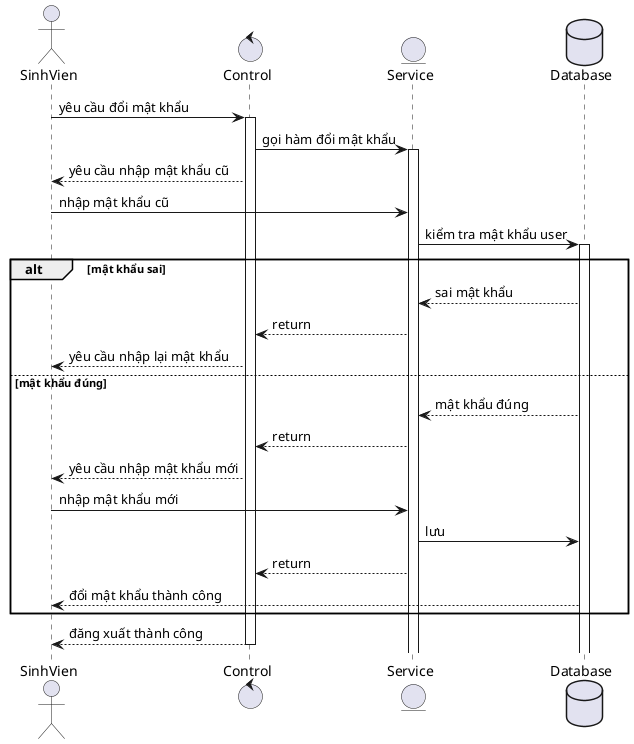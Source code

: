 @startuml change password

actor       SinhVien       as A

control     Control     as C
entity      Service     as S
database    Database    as D

A -> C : yêu cầu đổi mật khẩu
activate C

C -> S : gọi hàm đổi mật khẩu
activate S

C --> A : yêu cầu nhập mật khẩu cũ
A -> S : nhập mật khẩu cũ

S -> D : kiểm tra mật khẩu user
activate D

alt mật khẩu sai 
  D --> S : sai mật khẩu
  S --> C : return
  C --> A : yêu cầu nhập lại mật khẩu

else mật khẩu đúng
  D --> S : mật khẩu đúng
  S --> C : return
  C --> A : yêu cầu nhập mật khẩu mới
  A -> S : nhập mật khẩu mới
  S -> D : lưu
  S --> C : return
  D --> A : đổi mật khẩu thành công
end

C --> A : đăng xuất thành công
deactivate C

@enduml

